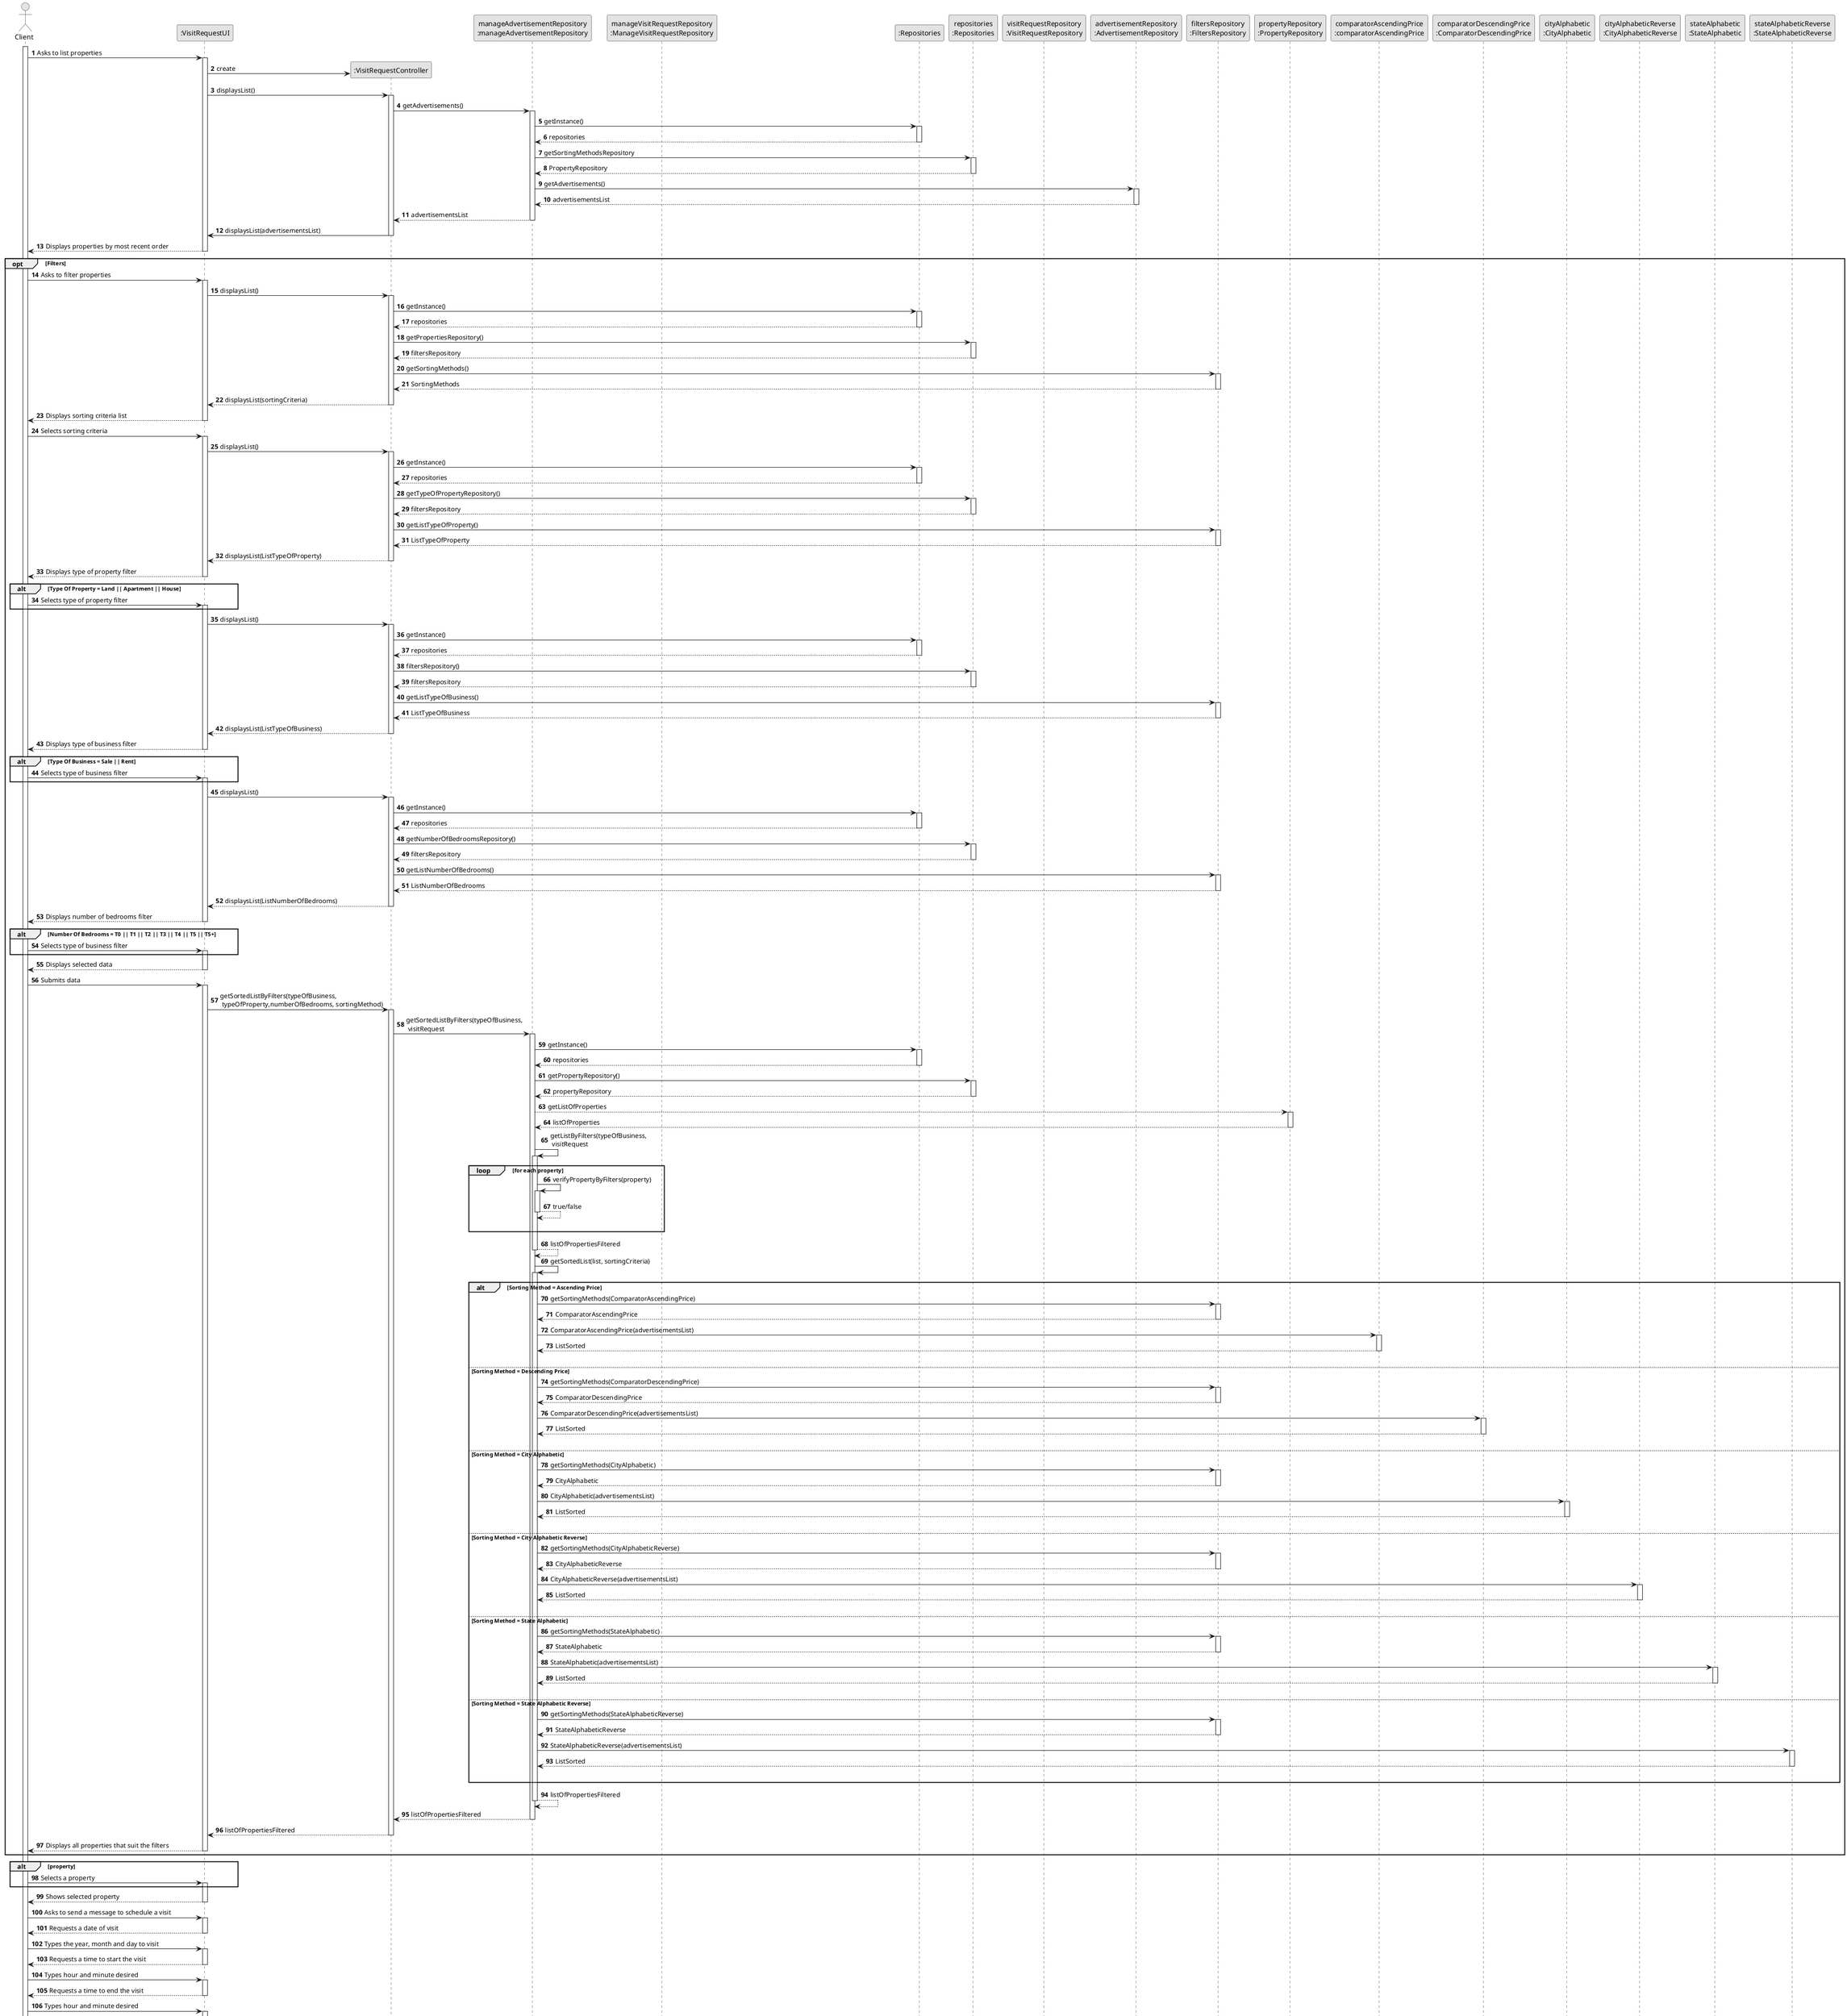 @startuml
skinparam monochrome true
skinparam packageStyle rectangle
skinparam shadowing false

autonumber

'hide footbox
actor "Client" as User
participant ":VisitRequestUI" as UI
participant ":VisitRequestController" as CTRL
participant "manageAdvertisementRepository\n:manageAdvertisementRepository" as manageAdvertisement
participant "manageVisitRequestRepository\n:ManageVisitRequestRepository" as manageVisitRequest
participant "visitRequest\n:VisitRequest" as visitRequest
participant ":Repositories" as RepositorySingleton
participant "repositories\n:Repositories" as PLAT
participant "visitRequestRepository\n:VisitRequestRepository" as visitRequestRepository
participant "advertisementRepository\n:AdvertisementRepository" as advertisementRepository
participant "filtersRepository\n:FiltersRepository" as filtersRepository
participant "propertyRepository\n:PropertyRepository" as propertyRepository
participant "comparatorAscendingPrice\n:comparatorAscendingPrice" as ComparatorAscendingPrice
participant "comparatorDescendingPrice\n:ComparatorDescendingPrice" as ComparatorDescendingPrice
participant "cityAlphabetic\n:CityAlphabetic" as CityAlphabetic
participant "cityAlphabeticReverse\n:CityAlphabeticReverse" as CityAlphabeticReverse
participant "stateAlphabetic\n:StateAlphabetic" as StateAlphabetic
participant "stateAlphabeticReverse\n:StateAlphabeticReverse" as StateAlphabeticReverse


activate User

        User -> UI : Asks to list properties

        activate UI

            UI -> CTRL** : create

            UI -> CTRL : displaysList()
            activate CTRL

                CTRL -> manageAdvertisement : getAdvertisements()
                activate manageAdvertisement

                    manageAdvertisement -> RepositorySingleton : getInstance()
                    activate RepositorySingleton

                    RepositorySingleton --> manageAdvertisement: repositories
                    deactivate RepositorySingleton

                    manageAdvertisement -> PLAT : getSortingMethodsRepository
                    activate PLAT

                    PLAT --> manageAdvertisement: PropertyRepository
                    deactivate PLAT

                    manageAdvertisement -> advertisementRepository : getAdvertisements()
                    activate advertisementRepository

                    advertisementRepository --> manageAdvertisement : advertisementsList
                    deactivate advertisementRepository

                    manageAdvertisement --> CTRL : advertisementsList
                    deactivate manageAdvertisement

                CTRL -> UI : displaysList(advertisementsList)
                deactivate CTRL

            UI --> User : Displays properties by most recent order
            deactivate UI

    opt Filters

            User -> UI : Asks to filter properties
            activate UI

            UI -> CTRL : displaysList()
            activate CTRL

                CTRL -> RepositorySingleton : getInstance()
                activate RepositorySingleton

                RepositorySingleton --> CTRL: repositories
                deactivate RepositorySingleton

                CTRL -> PLAT : getPropertiesRepository()
                activate PLAT

                PLAT --> CTRL: filtersRepository
                deactivate PLAT

                CTRL -> filtersRepository : getSortingMethods()
                activate filtersRepository

                filtersRepository --> CTRL : SortingMethods
                deactivate filtersRepository

                CTRL --> UI : displaysList(sortingCriteria)
                deactivate CTRL


        UI --> User : Displays sorting criteria list
    deactivate UI

        User -> UI : Selects sorting criteria
    activate UI

            UI -> CTRL : displaysList()
            activate CTRL

            CTRL -> RepositorySingleton : getInstance()
            activate RepositorySingleton

            RepositorySingleton --> CTRL: repositories
            deactivate RepositorySingleton

            CTRL -> PLAT : getTypeOfPropertyRepository()
            activate PLAT

            PLAT --> CTRL: filtersRepository
            deactivate PLAT

            CTRL -> filtersRepository : getListTypeOfProperty()
            activate filtersRepository

            filtersRepository --> CTRL : ListTypeOfProperty
            deactivate filtersRepository

            CTRL --> UI : displaysList(ListTypeOfProperty)
            deactivate CTRL

        UI --> User : Displays type of property filter
        deactivate UI

    alt Type Of Property = Land || Apartment || House

        User -> UI : Selects type of property filter
        activate UI

    end
        UI -> CTRL : displaysList()

        activate CTRL

            CTRL -> RepositorySingleton : getInstance()
            activate RepositorySingleton

            RepositorySingleton --> CTRL: repositories
            deactivate RepositorySingleton

            CTRL -> PLAT : filtersRepository()
            activate PLAT

            PLAT --> CTRL: filtersRepository
            deactivate PLAT

            CTRL -> filtersRepository : getListTypeOfBusiness()
            activate filtersRepository

            filtersRepository --> CTRL : ListTypeOfBusiness
            deactivate filtersRepository

            CTRL --> UI : displaysList(ListTypeOfBusiness)
            deactivate CTRL

        UI --> User : Displays type of business filter

        deactivate UI

    alt Type Of Business = Sale || Rent

        User -> UI : Selects type of business filter
        activate UI

    end
        UI -> CTRL : displaysList()

        activate CTRL

            CTRL -> RepositorySingleton : getInstance()
            activate RepositorySingleton

            RepositorySingleton --> CTRL: repositories
            deactivate RepositorySingleton

            CTRL -> PLAT : getNumberOfBedroomsRepository()
            activate PLAT

            PLAT --> CTRL: filtersRepository
            deactivate PLAT

            CTRL -> filtersRepository : getListNumberOfBedrooms()
            activate filtersRepository

            filtersRepository --> CTRL : ListNumberOfBedrooms
            deactivate filtersRepository

            CTRL --> UI : displaysList(ListNumberOfBedrooms)
            deactivate CTRL

        UI --> User : Displays number of bedrooms filter

        deactivate UI

        alt Number Of Bedrooms = T0 || T1 || T2 || T3 || T4 || T5 || T5+

        User -> UI : Selects type of business filter
            activate UI
        end

        UI --> User : Displays selected data
        deactivate UI


        User -> UI : Submits data
    activate UI



     UI -> CTRL : getSortedListByFilters(typeOfBusiness,\n typeOfProperty,numberOfBedrooms, sortingMethod)
     activate CTRL

             CTRL -> manageAdvertisement : getSortedListByFilters(typeOfBusiness, \n visitRequest
         activate manageAdvertisement

                 manageAdvertisement -> RepositorySingleton : getInstance()
                 activate RepositorySingleton

                 RepositorySingleton --> manageAdvertisement: repositories
                 deactivate RepositorySingleton

                 manageAdvertisement -> PLAT : getPropertyRepository()
                 activate PLAT

                 PLAT --> manageAdvertisement : propertyRepository
                 deactivate PLAT

                manageAdvertisement --> propertyRepository : getListOfProperties
                activate propertyRepository

                propertyRepository --> manageAdvertisement : listOfProperties
                deactivate propertyRepository

                 manageAdvertisement -> manageAdvertisement : getListByFilters(typeOfBusiness, \n visitRequest

                      loop for each property

                         activate manageAdvertisement
                         manageAdvertisement -> manageAdvertisement : verifyPropertyByFilters(property)
                         activate manageAdvertisement
                         manageAdvertisement --> manageAdvertisement : true/false
                         deactivate manageAdvertisement

                      |||

                      end
                           manageAdvertisement --> manageAdvertisement : listOfPropertiesFiltered

                     deactivate manageAdvertisement

    manageAdvertisement -> manageAdvertisement : getSortedList(list, sortingCriteria)
    activate manageAdvertisement


         alt Sorting Method = Ascending Price


                    manageAdvertisement -> filtersRepository : getSortingMethods(ComparatorAscendingPrice)
                    activate filtersRepository

                    filtersRepository --> manageAdvertisement: ComparatorAscendingPrice
                    deactivate filtersRepository

                    manageAdvertisement -> ComparatorAscendingPrice : ComparatorAscendingPrice(advertisementsList)
                    activate ComparatorAscendingPrice

                    ComparatorAscendingPrice --> manageAdvertisement : ListSorted
                    deactivate ComparatorAscendingPrice

            |||
            else Sorting Method = Descending Price

                    manageAdvertisement -> filtersRepository : getSortingMethods(ComparatorDescendingPrice)
                    activate filtersRepository

                    filtersRepository --> manageAdvertisement: ComparatorDescendingPrice
                    deactivate filtersRepository

                    manageAdvertisement -> ComparatorDescendingPrice : ComparatorDescendingPrice(advertisementsList)
                    activate ComparatorDescendingPrice

                    ComparatorDescendingPrice --> manageAdvertisement : ListSorted
                    deactivate ComparatorDescendingPrice
            |||
            else Sorting Method = City Alphabetic

                    manageAdvertisement -> filtersRepository : getSortingMethods(CityAlphabetic)
                    activate filtersRepository

                    filtersRepository --> manageAdvertisement: CityAlphabetic
                    deactivate filtersRepository

                    manageAdvertisement -> CityAlphabetic : CityAlphabetic(advertisementsList)
                    activate CityAlphabetic

                    CityAlphabetic --> manageAdvertisement : ListSorted
                    deactivate CityAlphabetic
            |||
            else Sorting Method = City Alphabetic Reverse

                    manageAdvertisement -> filtersRepository : getSortingMethods(CityAlphabeticReverse)
                    activate filtersRepository

                    filtersRepository --> manageAdvertisement: CityAlphabeticReverse
                    deactivate filtersRepository

                    manageAdvertisement -> CityAlphabeticReverse : CityAlphabeticReverse(advertisementsList)
                    activate CityAlphabeticReverse

                    CityAlphabeticReverse --> manageAdvertisement : ListSorted
                    deactivate CityAlphabeticReverse
            |||
            else Sorting Method = State Alphabetic

                    manageAdvertisement -> filtersRepository : getSortingMethods(StateAlphabetic)
                    activate filtersRepository

                    filtersRepository --> manageAdvertisement: StateAlphabetic
                    deactivate filtersRepository

                    manageAdvertisement -> StateAlphabetic : StateAlphabetic(advertisementsList)
                    activate StateAlphabetic

                    StateAlphabetic --> manageAdvertisement : ListSorted
                    deactivate StateAlphabetic

            |||
            else Sorting Method = State Alphabetic Reverse

                    manageAdvertisement -> filtersRepository : getSortingMethods(StateAlphabeticReverse)
                    activate filtersRepository

                    filtersRepository --> manageAdvertisement: StateAlphabeticReverse
                    deactivate filtersRepository

                    manageAdvertisement -> StateAlphabeticReverse : StateAlphabeticReverse(advertisementsList)
                    activate StateAlphabeticReverse

                    StateAlphabeticReverse --> manageAdvertisement : ListSorted
                    deactivate StateAlphabeticReverse
            |||
            end

    manageAdvertisement --> manageAdvertisement : listOfPropertiesFiltered
    deactivate manageAdvertisement

    manageAdvertisement --> CTRL : listOfPropertiesFiltered
    deactivate manageAdvertisement


     CTRL --> UI: listOfPropertiesFiltered
     deactivate CTRL

    UI --> User :  Displays all properties that suit the filters
    deactivate UI


    deactivate UI

    end



alt property
    User-> UI : Selects a property
    activate UI
end

    UI --> User : Shows selected property
    deactivate UI

    User -> UI : Asks to send a message to schedule a visit
    activate UI

        UI --> User : Requests a date of visit
    deactivate UI

    User -> UI : Types the year, month and day to visit
    activate UI

         UI --> User : Requests a time to start the visit
    deactivate UI

    User -> UI : Types hour and minute desired
    activate UI

         UI --> User : Requests a time to end the visit
    deactivate UI

    User -> UI : Types hour and minute desired
    activate UI

        UI --> User : Displays message typed and asks to confirm
    deactivate UI

    User -> UI : Submits request(name, phoneNumber,\n dateOfVisit, timeSlotStart, timeSlotStart, message)
    activate UI

    UI -> CTRL : addVisitRequest(name, phoneNumber,\n dateOfVisit, timeSlotStart, timeSlotStart, message)
    activate CTRL


    
    CTRL -> manageVisitRequest : addVisitRequest(name, phoneNumber,\n dateOfVisit, timeSlotStart, timeSlotStart, message)
            activate manageVisitRequest
    
            manageVisitRequest -> visitRequest** : addVisitRequest(name, phoneNumber,\n dateOfVisit, timeSlotStart, timeSlotStart, message)

            manageVisitRequest -> RepositorySingleton : getInstance()
            activate RepositorySingleton
    
            RepositorySingleton --> manageVisitRequest : repositories
            deactivate RepositorySingleton
    
            manageVisitRequest -> PLAT : getVisitRequestRepository()
            activate PLAT
    
            PLAT --> manageVisitRequest : VisitRequestRepository
            deactivate PLAT
    
            manageVisitRequest -> visitRequestRepository : addVisitRequest(request)
            activate visitRequestRepository
    
            visitRequestRepository --> manageVisitRequest
            deactivate visitRequestRepository

            manageVisitRequest --> CTRL : shows operation success
            deactivate manageVisitRequest





    CTRL -> UI :Shows operations success
    deactivate CTRL
        UI --> User : Displays operation success
    deactivate UI



deactivate User

@enduml
